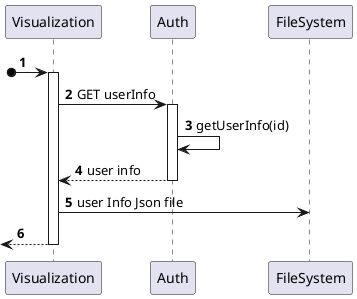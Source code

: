 @startuml

autonumber

participant Visualization
participant "Auth" as GI
participant "FileSystem" as FS

?o-> Visualization:
activate Visualization


Visualization -> GI: GET userInfo
activate GI

GI -> GI: getUserInfo(id)

GI --> Visualization: user info
deactivate GI

Visualization -> FS: user Info Json file

<-- Visualization:
deactivate Visualization

@enduml
